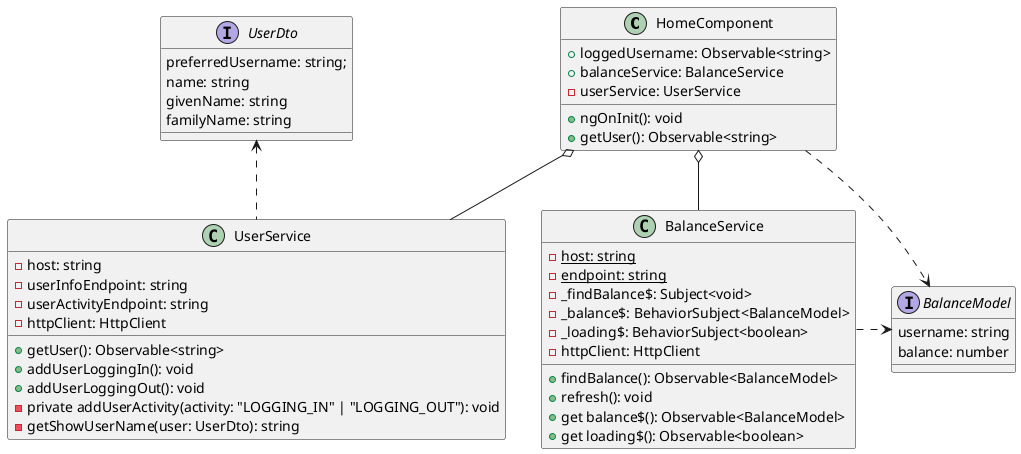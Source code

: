 @startuml
'https://plantuml.com/sequence-diagram

class HomeComponent {
    +loggedUsername: Observable<string>
    +balanceService: BalanceService
    -userService: UserService
    +ngOnInit(): void
    +getUser(): Observable<string>
}

class BalanceService {
    -{static} host: string
    -{static} endpoint: string
    -_findBalance$: Subject<void>
    -_balance$: BehaviorSubject<BalanceModel>
    -_loading$: BehaviorSubject<boolean>
    -httpClient: HttpClient
   +findBalance(): Observable<BalanceModel>
   +refresh(): void
   +get balance$(): Observable<BalanceModel>
   +get loading$(): Observable<boolean>
}

interface BalanceModel {
  username: string
  balance: number
}

class UserService {
    -host: string
    -userInfoEndpoint: string
    -userActivityEndpoint: string
    -httpClient: HttpClient
    +getUser(): Observable<string>
    +addUserLoggingIn(): void
    +addUserLoggingOut(): void
    -private addUserActivity(activity: "LOGGING_IN" | "LOGGING_OUT"): void
    -getShowUserName(user: UserDto): string
}

interface UserDto {
  preferredUsername: string;
  name: string
  givenName: string
  familyName: string
}

HomeComponent o-- BalanceService
HomeComponent o-- UserService
HomeComponent ..> BalanceModel
BalanceService .right.> BalanceModel
UserService .up.> UserDto


@enduml